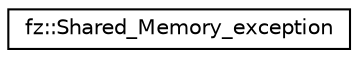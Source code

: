digraph "Graphical Class Hierarchy"
{
 // LATEX_PDF_SIZE
  edge [fontname="Helvetica",fontsize="10",labelfontname="Helvetica",labelfontsize="10"];
  node [fontname="Helvetica",fontsize="10",shape=record];
  rankdir="LR";
  Node0 [label="fz::Shared_Memory_exception",height=0.2,width=0.4,color="black", fillcolor="white", style="filled",URL="$classfz_1_1Shared__Memory__exception.html",tooltip="Exception thrown manager or allocator are requested when none are active."];
}
